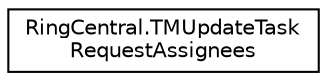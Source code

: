 digraph "Graphical Class Hierarchy"
{
 // LATEX_PDF_SIZE
  edge [fontname="Helvetica",fontsize="10",labelfontname="Helvetica",labelfontsize="10"];
  node [fontname="Helvetica",fontsize="10",shape=record];
  rankdir="LR";
  Node0 [label="RingCentral.TMUpdateTask\lRequestAssignees",height=0.2,width=0.4,color="black", fillcolor="white", style="filled",URL="$classRingCentral_1_1TMUpdateTaskRequestAssignees.html",tooltip=" "];
}
